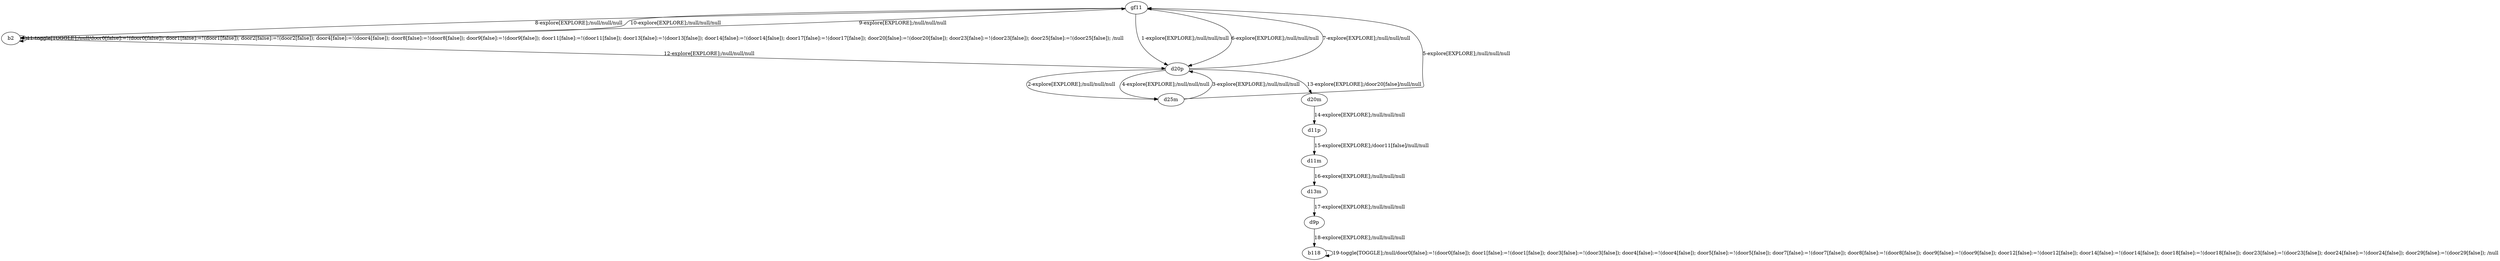 # Total number of goals covered by this test: 4
# d13m --> d9p
# d11m --> d13m
# b118 --> b118
# d9p --> b118

digraph g {
"gf11" -> "d20p" [label = "1-explore[EXPLORE];/null/null/null"];
"d20p" -> "d25m" [label = "2-explore[EXPLORE];/null/null/null"];
"d25m" -> "d20p" [label = "3-explore[EXPLORE];/null/null/null"];
"d20p" -> "d25m" [label = "4-explore[EXPLORE];/null/null/null"];
"d25m" -> "gf11" [label = "5-explore[EXPLORE];/null/null/null"];
"gf11" -> "d20p" [label = "6-explore[EXPLORE];/null/null/null"];
"d20p" -> "gf11" [label = "7-explore[EXPLORE];/null/null/null"];
"gf11" -> "b2" [label = "8-explore[EXPLORE];/null/null/null"];
"b2" -> "gf11" [label = "9-explore[EXPLORE];/null/null/null"];
"gf11" -> "b2" [label = "10-explore[EXPLORE];/null/null/null"];
"b2" -> "b2" [label = "11-toggle[TOGGLE];/null/door0[false]:=!(door0[false]); door1[false]:=!(door1[false]); door2[false]:=!(door2[false]); door4[false]:=!(door4[false]); door8[false]:=!(door8[false]); door9[false]:=!(door9[false]); door11[false]:=!(door11[false]); door13[false]:=!(door13[false]); door14[false]:=!(door14[false]); door17[false]:=!(door17[false]); door20[false]:=!(door20[false]); door23[false]:=!(door23[false]); door25[false]:=!(door25[false]); /null"];
"b2" -> "d20p" [label = "12-explore[EXPLORE];/null/null/null"];
"d20p" -> "d20m" [label = "13-explore[EXPLORE];/door20[false]/null/null"];
"d20m" -> "d11p" [label = "14-explore[EXPLORE];/null/null/null"];
"d11p" -> "d11m" [label = "15-explore[EXPLORE];/door11[false]/null/null"];
"d11m" -> "d13m" [label = "16-explore[EXPLORE];/null/null/null"];
"d13m" -> "d9p" [label = "17-explore[EXPLORE];/null/null/null"];
"d9p" -> "b118" [label = "18-explore[EXPLORE];/null/null/null"];
"b118" -> "b118" [label = "19-toggle[TOGGLE];/null/door0[false]:=!(door0[false]); door1[false]:=!(door1[false]); door3[false]:=!(door3[false]); door4[false]:=!(door4[false]); door5[false]:=!(door5[false]); door7[false]:=!(door7[false]); door8[false]:=!(door8[false]); door9[false]:=!(door9[false]); door12[false]:=!(door12[false]); door14[false]:=!(door14[false]); door18[false]:=!(door18[false]); door23[false]:=!(door23[false]); door24[false]:=!(door24[false]); door29[false]:=!(door29[false]); /null"];
}